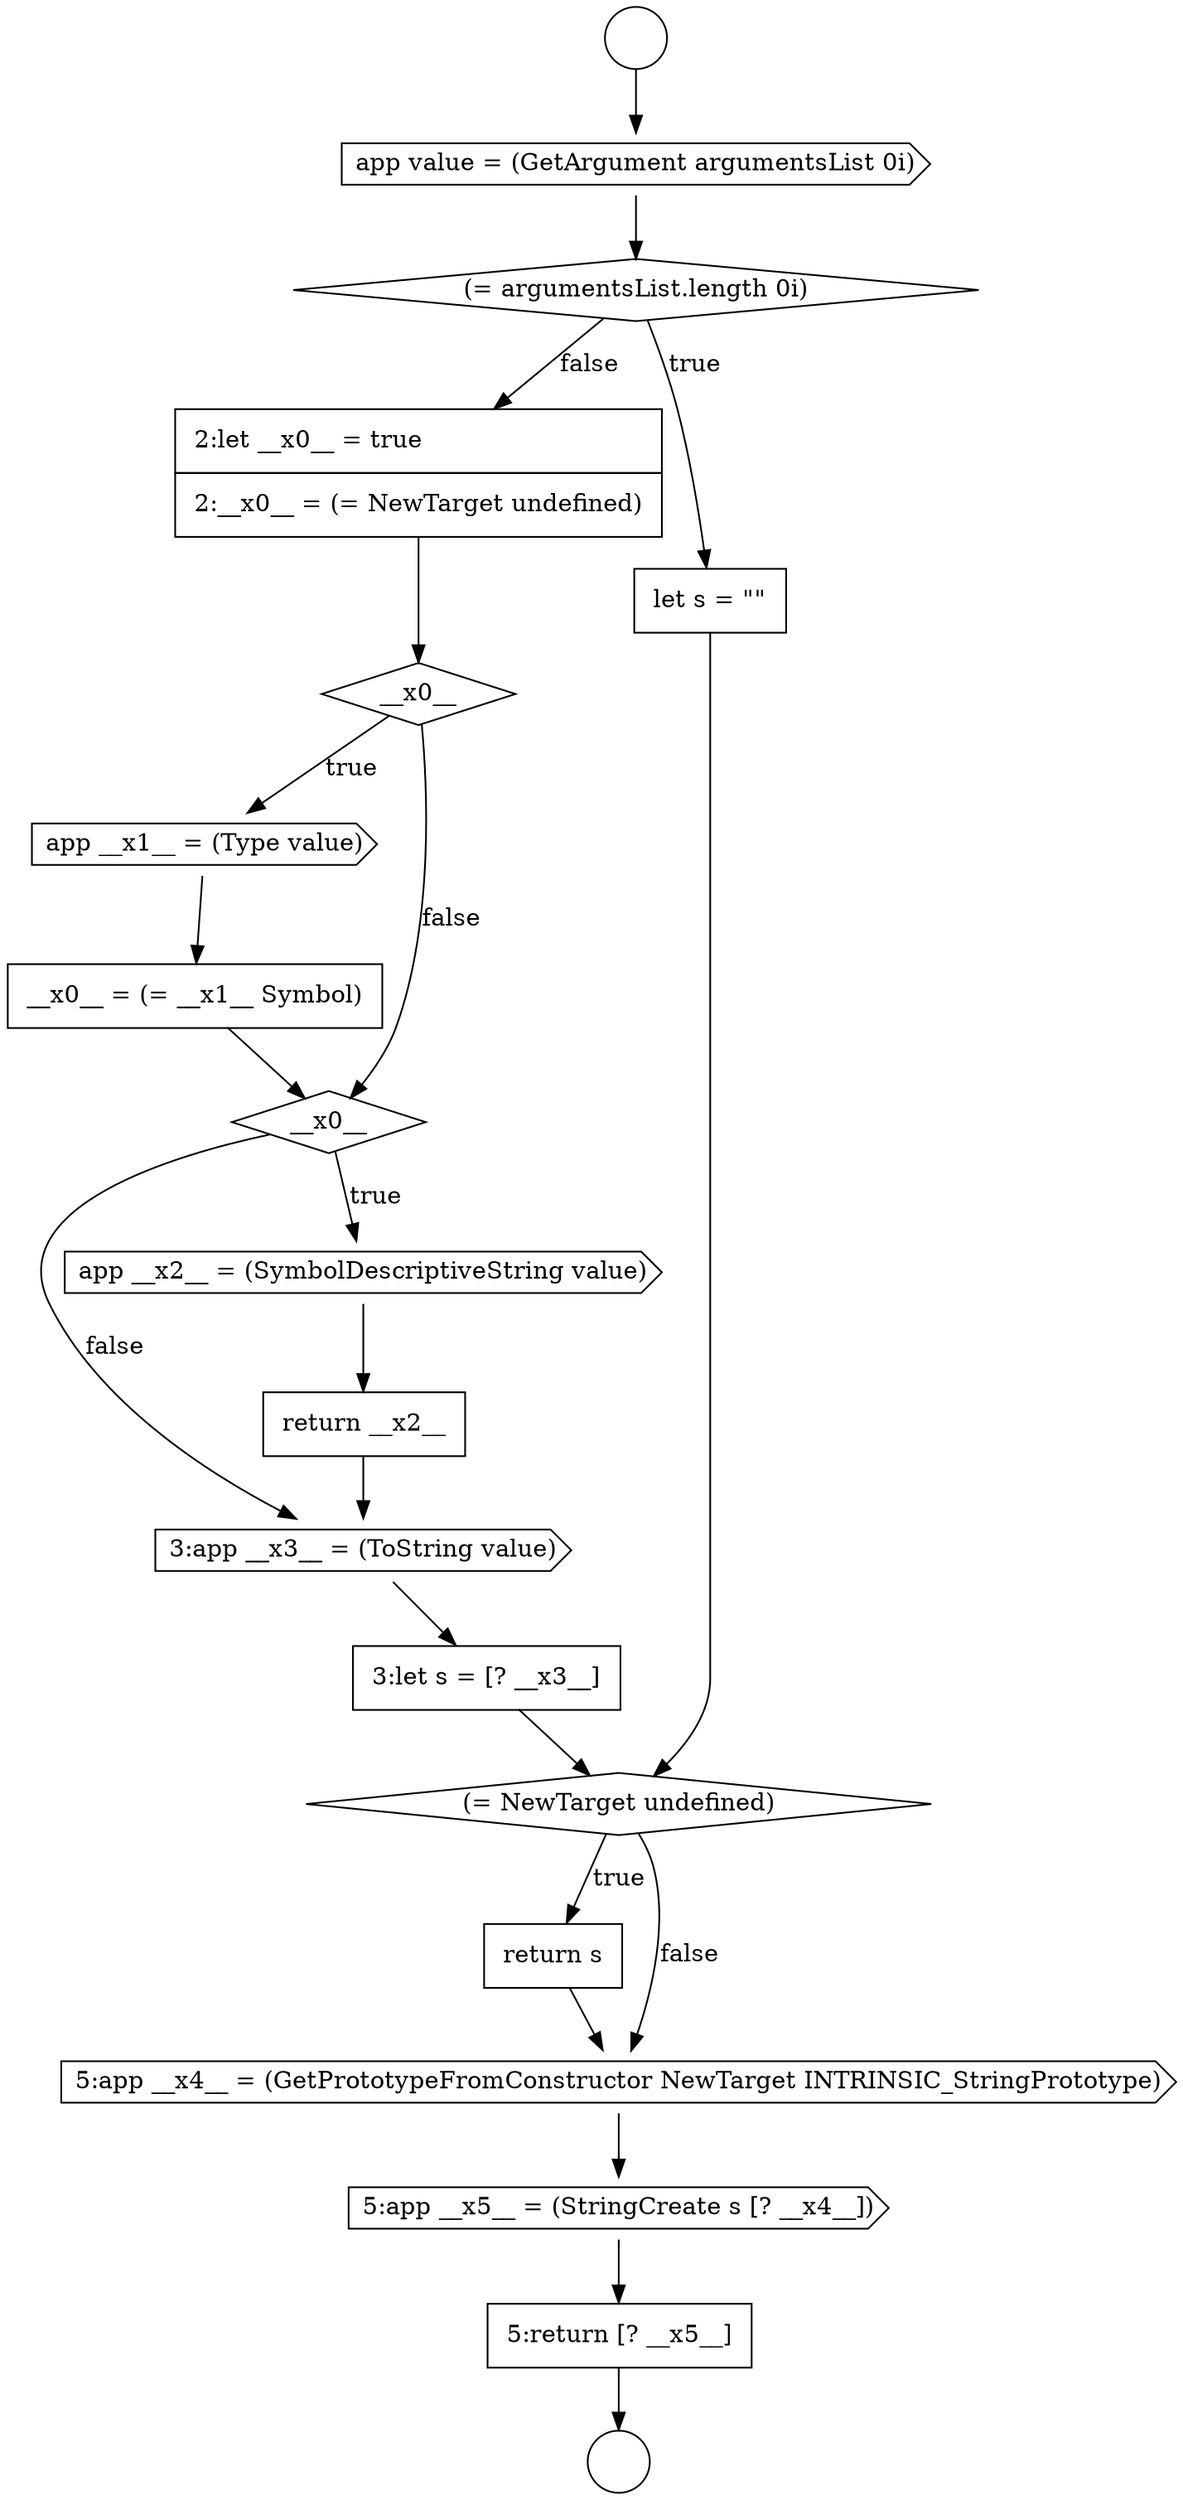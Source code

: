digraph {
  node11816 [shape=none, margin=0, label=<<font color="black">
    <table border="0" cellborder="1" cellspacing="0" cellpadding="10">
      <tr><td align="left">return s</td></tr>
    </table>
  </font>> color="black" fillcolor="white" style=filled]
  node11802 [shape=circle label=" " color="black" fillcolor="white" style=filled]
  node11806 [shape=none, margin=0, label=<<font color="black">
    <table border="0" cellborder="1" cellspacing="0" cellpadding="10">
      <tr><td align="left">2:let __x0__ = true</td></tr>
      <tr><td align="left">2:__x0__ = (= NewTarget undefined)</td></tr>
    </table>
  </font>> color="black" fillcolor="white" style=filled]
  node11813 [shape=cds, label=<<font color="black">3:app __x3__ = (ToString value)</font>> color="black" fillcolor="white" style=filled]
  node11801 [shape=circle label=" " color="black" fillcolor="white" style=filled]
  node11805 [shape=none, margin=0, label=<<font color="black">
    <table border="0" cellborder="1" cellspacing="0" cellpadding="10">
      <tr><td align="left">let s = &quot;&quot;</td></tr>
    </table>
  </font>> color="black" fillcolor="white" style=filled]
  node11819 [shape=none, margin=0, label=<<font color="black">
    <table border="0" cellborder="1" cellspacing="0" cellpadding="10">
      <tr><td align="left">5:return [? __x5__]</td></tr>
    </table>
  </font>> color="black" fillcolor="white" style=filled]
  node11814 [shape=none, margin=0, label=<<font color="black">
    <table border="0" cellborder="1" cellspacing="0" cellpadding="10">
      <tr><td align="left">3:let s = [? __x3__]</td></tr>
    </table>
  </font>> color="black" fillcolor="white" style=filled]
  node11808 [shape=cds, label=<<font color="black">app __x1__ = (Type value)</font>> color="black" fillcolor="white" style=filled]
  node11810 [shape=diamond, label=<<font color="black">__x0__</font>> color="black" fillcolor="white" style=filled]
  node11815 [shape=diamond, label=<<font color="black">(= NewTarget undefined)</font>> color="black" fillcolor="white" style=filled]
  node11807 [shape=diamond, label=<<font color="black">__x0__</font>> color="black" fillcolor="white" style=filled]
  node11803 [shape=cds, label=<<font color="black">app value = (GetArgument argumentsList 0i)</font>> color="black" fillcolor="white" style=filled]
  node11817 [shape=cds, label=<<font color="black">5:app __x4__ = (GetPrototypeFromConstructor NewTarget INTRINSIC_StringPrototype)</font>> color="black" fillcolor="white" style=filled]
  node11812 [shape=none, margin=0, label=<<font color="black">
    <table border="0" cellborder="1" cellspacing="0" cellpadding="10">
      <tr><td align="left">return __x2__</td></tr>
    </table>
  </font>> color="black" fillcolor="white" style=filled]
  node11809 [shape=none, margin=0, label=<<font color="black">
    <table border="0" cellborder="1" cellspacing="0" cellpadding="10">
      <tr><td align="left">__x0__ = (= __x1__ Symbol)</td></tr>
    </table>
  </font>> color="black" fillcolor="white" style=filled]
  node11804 [shape=diamond, label=<<font color="black">(= argumentsList.length 0i)</font>> color="black" fillcolor="white" style=filled]
  node11811 [shape=cds, label=<<font color="black">app __x2__ = (SymbolDescriptiveString value)</font>> color="black" fillcolor="white" style=filled]
  node11818 [shape=cds, label=<<font color="black">5:app __x5__ = (StringCreate s [? __x4__])</font>> color="black" fillcolor="white" style=filled]
  node11817 -> node11818 [ color="black"]
  node11818 -> node11819 [ color="black"]
  node11803 -> node11804 [ color="black"]
  node11806 -> node11807 [ color="black"]
  node11813 -> node11814 [ color="black"]
  node11810 -> node11811 [label=<<font color="black">true</font>> color="black"]
  node11810 -> node11813 [label=<<font color="black">false</font>> color="black"]
  node11801 -> node11803 [ color="black"]
  node11814 -> node11815 [ color="black"]
  node11816 -> node11817 [ color="black"]
  node11809 -> node11810 [ color="black"]
  node11811 -> node11812 [ color="black"]
  node11812 -> node11813 [ color="black"]
  node11807 -> node11808 [label=<<font color="black">true</font>> color="black"]
  node11807 -> node11810 [label=<<font color="black">false</font>> color="black"]
  node11805 -> node11815 [ color="black"]
  node11815 -> node11816 [label=<<font color="black">true</font>> color="black"]
  node11815 -> node11817 [label=<<font color="black">false</font>> color="black"]
  node11808 -> node11809 [ color="black"]
  node11804 -> node11805 [label=<<font color="black">true</font>> color="black"]
  node11804 -> node11806 [label=<<font color="black">false</font>> color="black"]
  node11819 -> node11802 [ color="black"]
}
